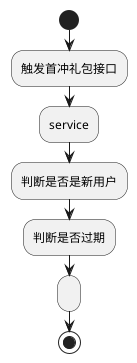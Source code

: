 @startuml
'https://plantuml.com/activity-diagram-beta

start
:触发首冲礼包接口;
:service;
:判断是否是新用户;
:判断是否过期;
:;


stop

@enduml
